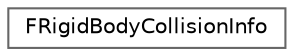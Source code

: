 digraph "Graphical Class Hierarchy"
{
 // INTERACTIVE_SVG=YES
 // LATEX_PDF_SIZE
  bgcolor="transparent";
  edge [fontname=Helvetica,fontsize=10,labelfontname=Helvetica,labelfontsize=10];
  node [fontname=Helvetica,fontsize=10,shape=box,height=0.2,width=0.4];
  rankdir="LR";
  Node0 [id="Node000000",label="FRigidBodyCollisionInfo",height=0.2,width=0.4,color="grey40", fillcolor="white", style="filled",URL="$d6/db9/structFRigidBodyCollisionInfo.html",tooltip="Information about a specific object involved in a rigid body collision."];
}
